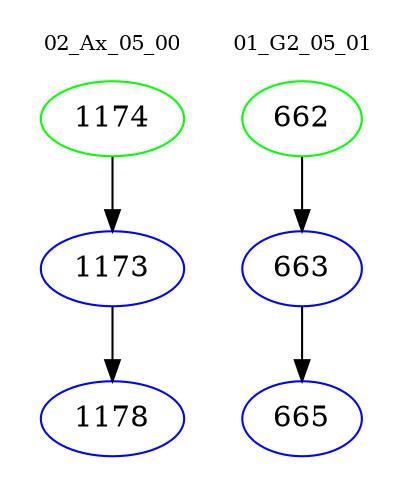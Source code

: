 digraph{
subgraph cluster_0 {
color = white
label = "02_Ax_05_00";
fontsize=10;
T0_1174 [label="1174", color="green"]
T0_1174 -> T0_1173 [color="black"]
T0_1173 [label="1173", color="blue"]
T0_1173 -> T0_1178 [color="black"]
T0_1178 [label="1178", color="blue"]
}
subgraph cluster_1 {
color = white
label = "01_G2_05_01";
fontsize=10;
T1_662 [label="662", color="green"]
T1_662 -> T1_663 [color="black"]
T1_663 [label="663", color="blue"]
T1_663 -> T1_665 [color="black"]
T1_665 [label="665", color="blue"]
}
}
